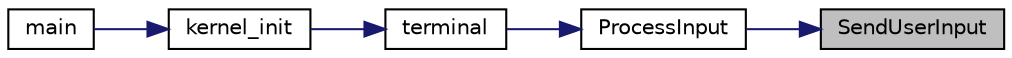 digraph "SendUserInput"
{
 // LATEX_PDF_SIZE
  edge [fontname="Helvetica",fontsize="10",labelfontname="Helvetica",labelfontsize="10"];
  node [fontname="Helvetica",fontsize="10",shape=record];
  rankdir="RL";
  Node1 [label="SendUserInput",height=0.2,width=0.4,color="black", fillcolor="grey75", style="filled", fontcolor="black",tooltip="Sends captured input to process that requested it."];
  Node1 -> Node2 [dir="back",color="midnightblue",fontsize="10",style="solid",fontname="Helvetica"];
  Node2 [label="ProcessInput",height=0.2,width=0.4,color="black", fillcolor="white", style="filled",URL="$k__terminal_8h.html#a64ca3a424dd85aa6cbdd6600f59a3780",tooltip="Processes an input character sent from UART."];
  Node2 -> Node3 [dir="back",color="midnightblue",fontsize="10",style="solid",fontname="Helvetica"];
  Node3 [label="terminal",height=0.2,width=0.4,color="black", fillcolor="white", style="filled",URL="$k__terminal_8h.html#aadb0857d6d4bedf44cea1a4d10b01947",tooltip="Terminal process."];
  Node3 -> Node4 [dir="back",color="midnightblue",fontsize="10",style="solid",fontname="Helvetica"];
  Node4 [label="kernel_init",height=0.2,width=0.4,color="black", fillcolor="white", style="filled",URL="$k__handlers_8h.html#a3f19ffb1e6c83b6c0203fd69c0534437",tooltip="Initializes kernel data structures, drivers, and critical processes."];
  Node4 -> Node5 [dir="back",color="midnightblue",fontsize="10",style="solid",fontname="Helvetica"];
  Node5 [label="main",height=0.2,width=0.4,color="black", fillcolor="white", style="filled",URL="$main_8c.html#a840291bc02cba5474a4cb46a9b9566fe",tooltip="main.c"];
}
